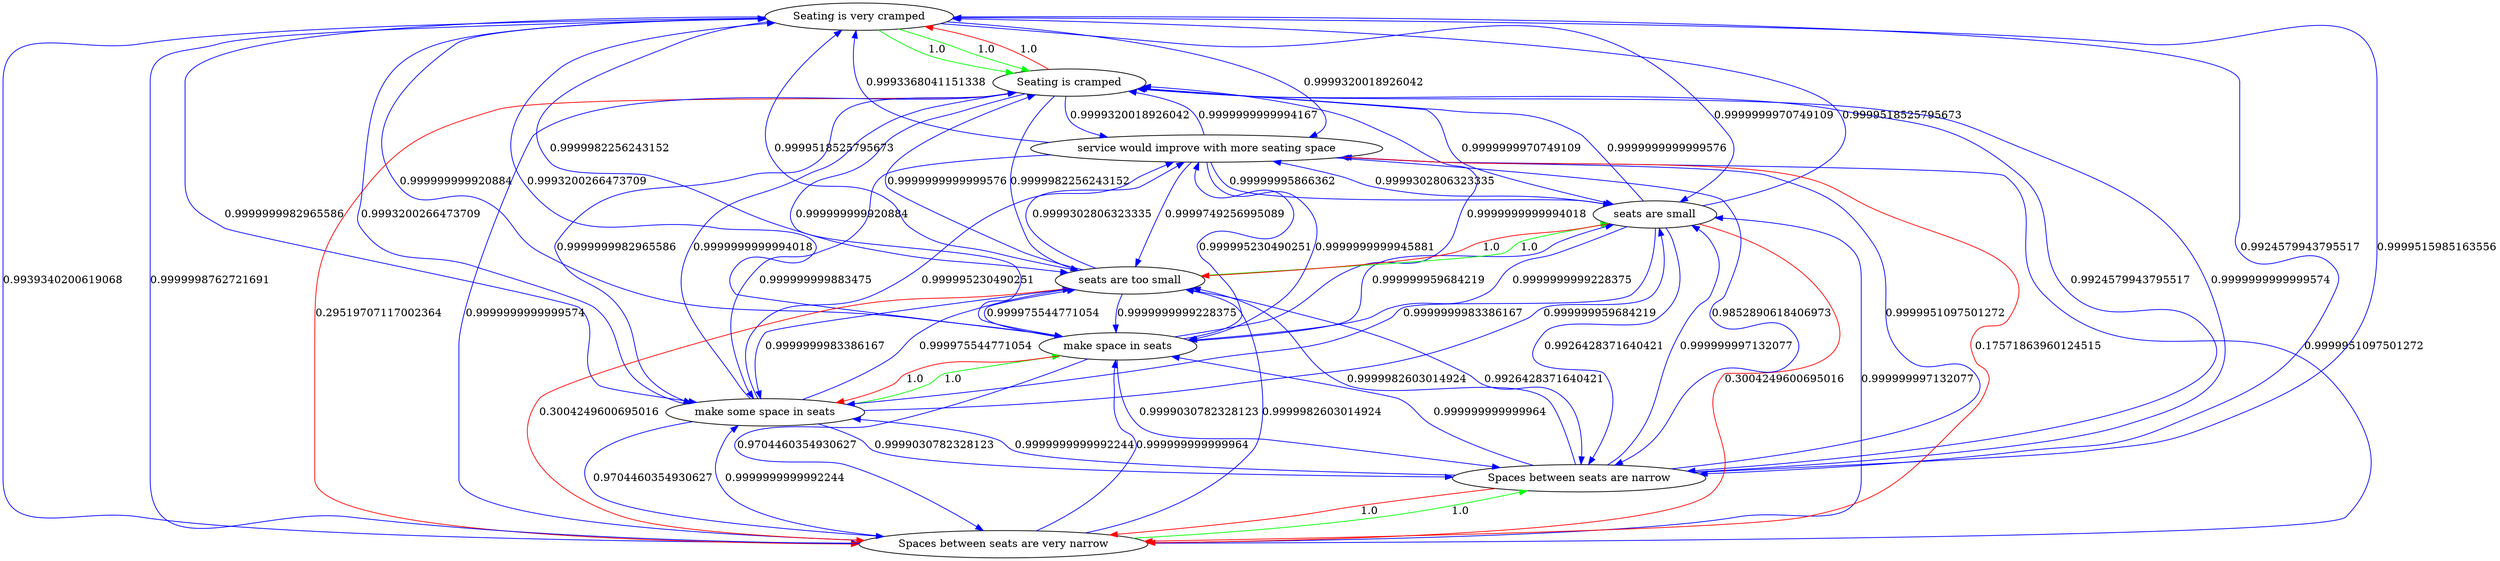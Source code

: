 digraph rawGraph {
"Seating is very cramped";"Seating is cramped";"Spaces between seats are very narrow";"Spaces between seats are narrow";"make some space in seats";"make space in seats";"seats are too small";"seats are small";"service would improve with more seating space";"Seating is very cramped" -> "Seating is cramped" [label=1.0] [color=green]
"Seating is very cramped" -> "Seating is cramped" [label=1.0] [color=green]
"Seating is cramped" -> "Seating is very cramped" [label=1.0] [color=red]
"Spaces between seats are very narrow" -> "Spaces between seats are narrow" [label=1.0] [color=green]
"Spaces between seats are narrow" -> "Spaces between seats are very narrow" [label=1.0] [color=red]
"Seating is very cramped" -> "Spaces between seats are very narrow" [label=0.9939340200619068] [color=blue]
"Seating is very cramped" -> "Spaces between seats are narrow" [label=0.9924579943795517] [color=blue]
"Seating is cramped" -> "Spaces between seats are very narrow" [label=0.29519707117002364] [color=red]
"Seating is cramped" -> "Spaces between seats are narrow" [label=0.9924579943795517] [color=blue]
"Spaces between seats are very narrow" -> "Seating is very cramped" [label=0.9999998762721691] [color=blue]
"Spaces between seats are very narrow" -> "Seating is cramped" [label=0.9999999999999574] [color=blue]
"Spaces between seats are narrow" -> "Seating is very cramped" [label=0.9999515985163556] [color=blue]
"Spaces between seats are narrow" -> "Seating is cramped" [label=0.9999999999999574] [color=blue]
"make some space in seats" -> "make space in seats" [label=1.0] [color=green]
"make space in seats" -> "make some space in seats" [label=1.0] [color=red]
"Seating is very cramped" -> "make some space in seats" [label=0.9999999982965586] [color=blue]
"Seating is very cramped" -> "make space in seats" [label=0.999999999920884] [color=blue]
"Seating is cramped" -> "make some space in seats" [label=0.9999999982965586] [color=blue]
"Seating is cramped" -> "make space in seats" [label=0.999999999920884] [color=blue]
"Spaces between seats are very narrow" -> "make some space in seats" [label=0.9999999999992244] [color=blue]
"Spaces between seats are very narrow" -> "make space in seats" [label=0.999999999999964] [color=blue]
"Spaces between seats are narrow" -> "make some space in seats" [label=0.9999999999992244] [color=blue]
"Spaces between seats are narrow" -> "make space in seats" [label=0.999999999999964] [color=blue]
"make some space in seats" -> "Seating is very cramped" [label=0.9993200266473709] [color=blue]
"make some space in seats" -> "Seating is cramped" [label=0.9999999999994018] [color=blue]
"make some space in seats" -> "Spaces between seats are very narrow" [label=0.9704460354930627] [color=blue]
"make some space in seats" -> "Spaces between seats are narrow" [label=0.9999030782328123] [color=blue]
"make space in seats" -> "Seating is very cramped" [label=0.9993200266473709] [color=blue]
"make space in seats" -> "Seating is cramped" [label=0.9999999999994018] [color=blue]
"make space in seats" -> "Spaces between seats are very narrow" [label=0.9704460354930627] [color=blue]
"make space in seats" -> "Spaces between seats are narrow" [label=0.9999030782328123] [color=blue]
"seats are too small" -> "seats are small" [label=1.0] [color=green]
"seats are small" -> "seats are too small" [label=1.0] [color=red]
"Seating is very cramped" -> "seats are too small" [label=0.9999982256243152] [color=blue]
"Seating is very cramped" -> "seats are small" [label=0.9999999970749109] [color=blue]
"Seating is cramped" -> "seats are too small" [label=0.9999982256243152] [color=blue]
"Seating is cramped" -> "seats are small" [label=0.9999999970749109] [color=blue]
"Spaces between seats are very narrow" -> "seats are too small" [label=0.9999982603014924] [color=blue]
"Spaces between seats are very narrow" -> "seats are small" [label=0.999999997132077] [color=blue]
"Spaces between seats are narrow" -> "seats are too small" [label=0.9999982603014924] [color=blue]
"Spaces between seats are narrow" -> "seats are small" [label=0.999999997132077] [color=blue]
"make some space in seats" -> "seats are too small" [label=0.999975544771054] [color=blue]
"make some space in seats" -> "seats are small" [label=0.999999959684219] [color=blue]
"make space in seats" -> "seats are too small" [label=0.999975544771054] [color=blue]
"make space in seats" -> "seats are small" [label=0.999999959684219] [color=blue]
"seats are too small" -> "Seating is very cramped" [label=0.9999518525795673] [color=blue]
"seats are too small" -> "Seating is cramped" [label=0.9999999999999576] [color=blue]
"seats are too small" -> "Spaces between seats are very narrow" [label=0.3004249600695016] [color=red]
"seats are too small" -> "Spaces between seats are narrow" [label=0.9926428371640421] [color=blue]
"seats are too small" -> "make some space in seats" [label=0.9999999983386167] [color=blue]
"seats are too small" -> "make space in seats" [label=0.9999999999228375] [color=blue]
"seats are small" -> "Seating is very cramped" [label=0.9999518525795673] [color=blue]
"seats are small" -> "Seating is cramped" [label=0.9999999999999576] [color=blue]
"seats are small" -> "Spaces between seats are very narrow" [label=0.3004249600695016] [color=red]
"seats are small" -> "Spaces between seats are narrow" [label=0.9926428371640421] [color=blue]
"seats are small" -> "make some space in seats" [label=0.9999999983386167] [color=blue]
"seats are small" -> "make space in seats" [label=0.9999999999228375] [color=blue]
"Seating is very cramped" -> "service would improve with more seating space" [label=0.9999320018926042] [color=blue]
"Seating is cramped" -> "service would improve with more seating space" [label=0.9999320018926042] [color=blue]
"Spaces between seats are very narrow" -> "service would improve with more seating space" [label=0.9999951097501272] [color=blue]
"Spaces between seats are narrow" -> "service would improve with more seating space" [label=0.9999951097501272] [color=blue]
"make some space in seats" -> "service would improve with more seating space" [label=0.999995230490251] [color=blue]
"make space in seats" -> "service would improve with more seating space" [label=0.999995230490251] [color=blue]
"seats are too small" -> "service would improve with more seating space" [label=0.9999302806323335] [color=blue]
"seats are small" -> "service would improve with more seating space" [label=0.9999302806323335] [color=blue]
"service would improve with more seating space" -> "Seating is very cramped" [label=0.9993368041151338] [color=blue]
"service would improve with more seating space" -> "Seating is cramped" [label=0.9999999999994167] [color=blue]
"service would improve with more seating space" -> "Spaces between seats are very narrow" [label=0.17571863960124515] [color=red]
"service would improve with more seating space" -> "Spaces between seats are narrow" [label=0.9852890618406973] [color=blue]
"service would improve with more seating space" -> "make some space in seats" [label=0.999999999883475] [color=blue]
"service would improve with more seating space" -> "make space in seats" [label=0.9999999999945881] [color=blue]
"service would improve with more seating space" -> "seats are too small" [label=0.9999749256995089] [color=blue]
"service would improve with more seating space" -> "seats are small" [label=0.99999995866362] [color=blue]
}